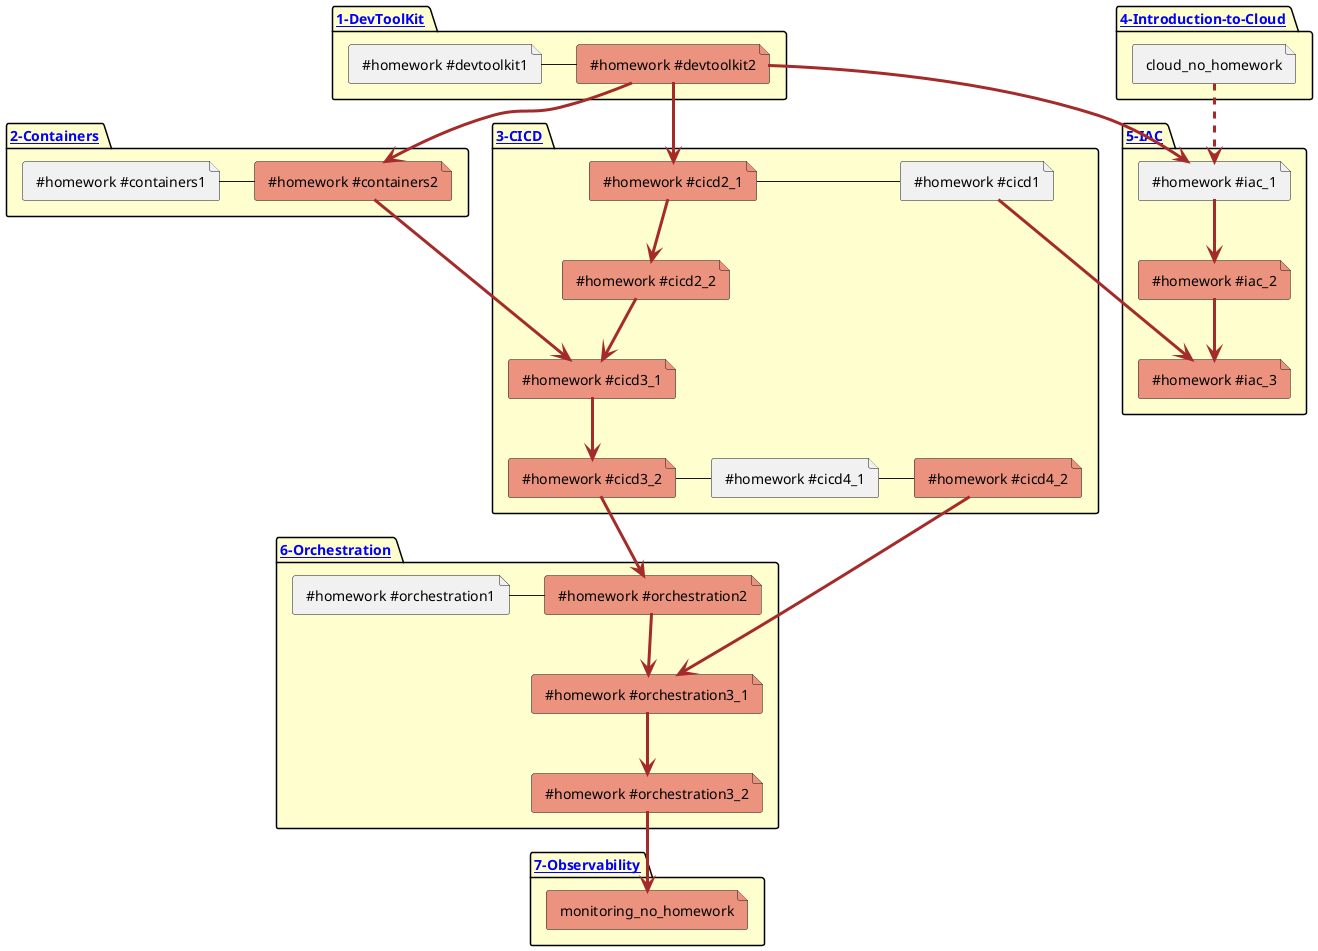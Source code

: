 @startuml
package "[[https://github.com/tdevopsschool/1-DevToolKit 1-DevToolKit]] " #FEFECE{
  file " #homework #devtoolkit1 "
  file " #homework #devtoolkit2 " #EB937F
  " #homework #devtoolkit1 " - " #homework #devtoolkit2 "
}
package "[[https://github.com/tdevopsschool/2-Containers 2-Containers]] " #FEFECE{
  file " #homework #containers1 "
  file " #homework #containers2 " #EB937F
  " #homework #containers1 " - " #homework #containers2 "
}
package "[[https://github.com/tdevopsschool/3-CICD 3-CICD]] " #FEFECE{
  file " #homework #cicd1 " 
  file " #homework #cicd2_1 " #EB937F
  file " #homework #cicd2_2 " #EB937F
  file " #homework #cicd3_1 " #EB937F
  file " #homework #cicd3_2 " #EB937F
  file " #homework #cicd4_1 "
  file " #homework #cicd4_2 " #EB937F
  " #homework #cicd2_1 " -[#brown,thickness=3]down-> " #homework #cicd2_2 "
  " #homework #cicd2_2 " -[#brown,thickness=3]down-> " #homework #cicd3_1 "
  " #homework #cicd3_1 " -[#brown,thickness=3]down-> " #homework #cicd3_2 "
  " #homework #cicd3_2 " - " #homework #cicd4_1 "
  " #homework #cicd4_1 " - " #homework #cicd4_2 "
  " #homework #cicd1 "  - " #homework #cicd2_1 "
}
package "[[https://github.com/tdevopsschool/4-Introduction-to-Cloud 4-Introduction-to-Cloud]] " #FEFECE{
 file " cloud_no_homework " 
} 
package "[[https://github.com/tdevopsschool/5-IAC 5-IAC]] " #FEFECE {
  file " #homework #iac_1 " 
  file " #homework #iac_2 " #EB937F
  file " #homework #iac_3 " #EB937F
  " #homework #iac_1 " -[#brown,thickness=3]down-> " #homework #iac_2 "
  " #homework #iac_2 " -[#brown,thickness=3]down-> " #homework #iac_3 "
}
package "[[https://github.com/tdevopsschool/6-Orchestration 6-Orchestration]] " #FEFECE{
 file " #homework #orchestration1 "
 file " #homework #orchestration2 " #EB937F
 file " #homework #orchestration3_1 " #EB937F
 file " #homework #orchestration3_2 " #EB937F
 " #homework #orchestration1 " - " #homework #orchestration2 "
 " #homework #orchestration3_1 " -[#brown,thickness=3]-> " #homework #orchestration3_2 "
 " #homework #orchestration2 " -[#brown,thickness=3]-> " #homework #orchestration3_1 "
}
package "[[https://github.com/tdevopsschool/7-Observability 7-Observability]] " #FEFECE{
 file " monitoring_no_homework " #EB937F
}
" #homework #devtoolkit2 "  -[#brown,thickness=3]down-> " #homework #cicd2_1 "
" #homework #devtoolkit2 "  -[#brown,thickness=3]down-> " #homework #iac_1 "
" #homework #devtoolkit2 " -[#brown,thickness=3]down-> " #homework #containers2 "
" #homework #containers2 " --[#brown,thickness=3]down-> " #homework #cicd3_1 "
" cloud_no_homework " -[#brown,dashed,thickness=3]down-> " #homework #iac_1 "
" #homework #cicd3_2 " -[#brown,thickness=3]down->  " #homework #orchestration2 "
" #homework #cicd4_2 "  -[#brown,thickness=3]down-> " #homework #orchestration3_1 "
" #homework #orchestration3_2 " -[#brown,thickness=3]down-> " monitoring_no_homework "
" #homework #cicd1 " -[#brown,thickness=3]down->  " #homework #iac_3 "
@enduml